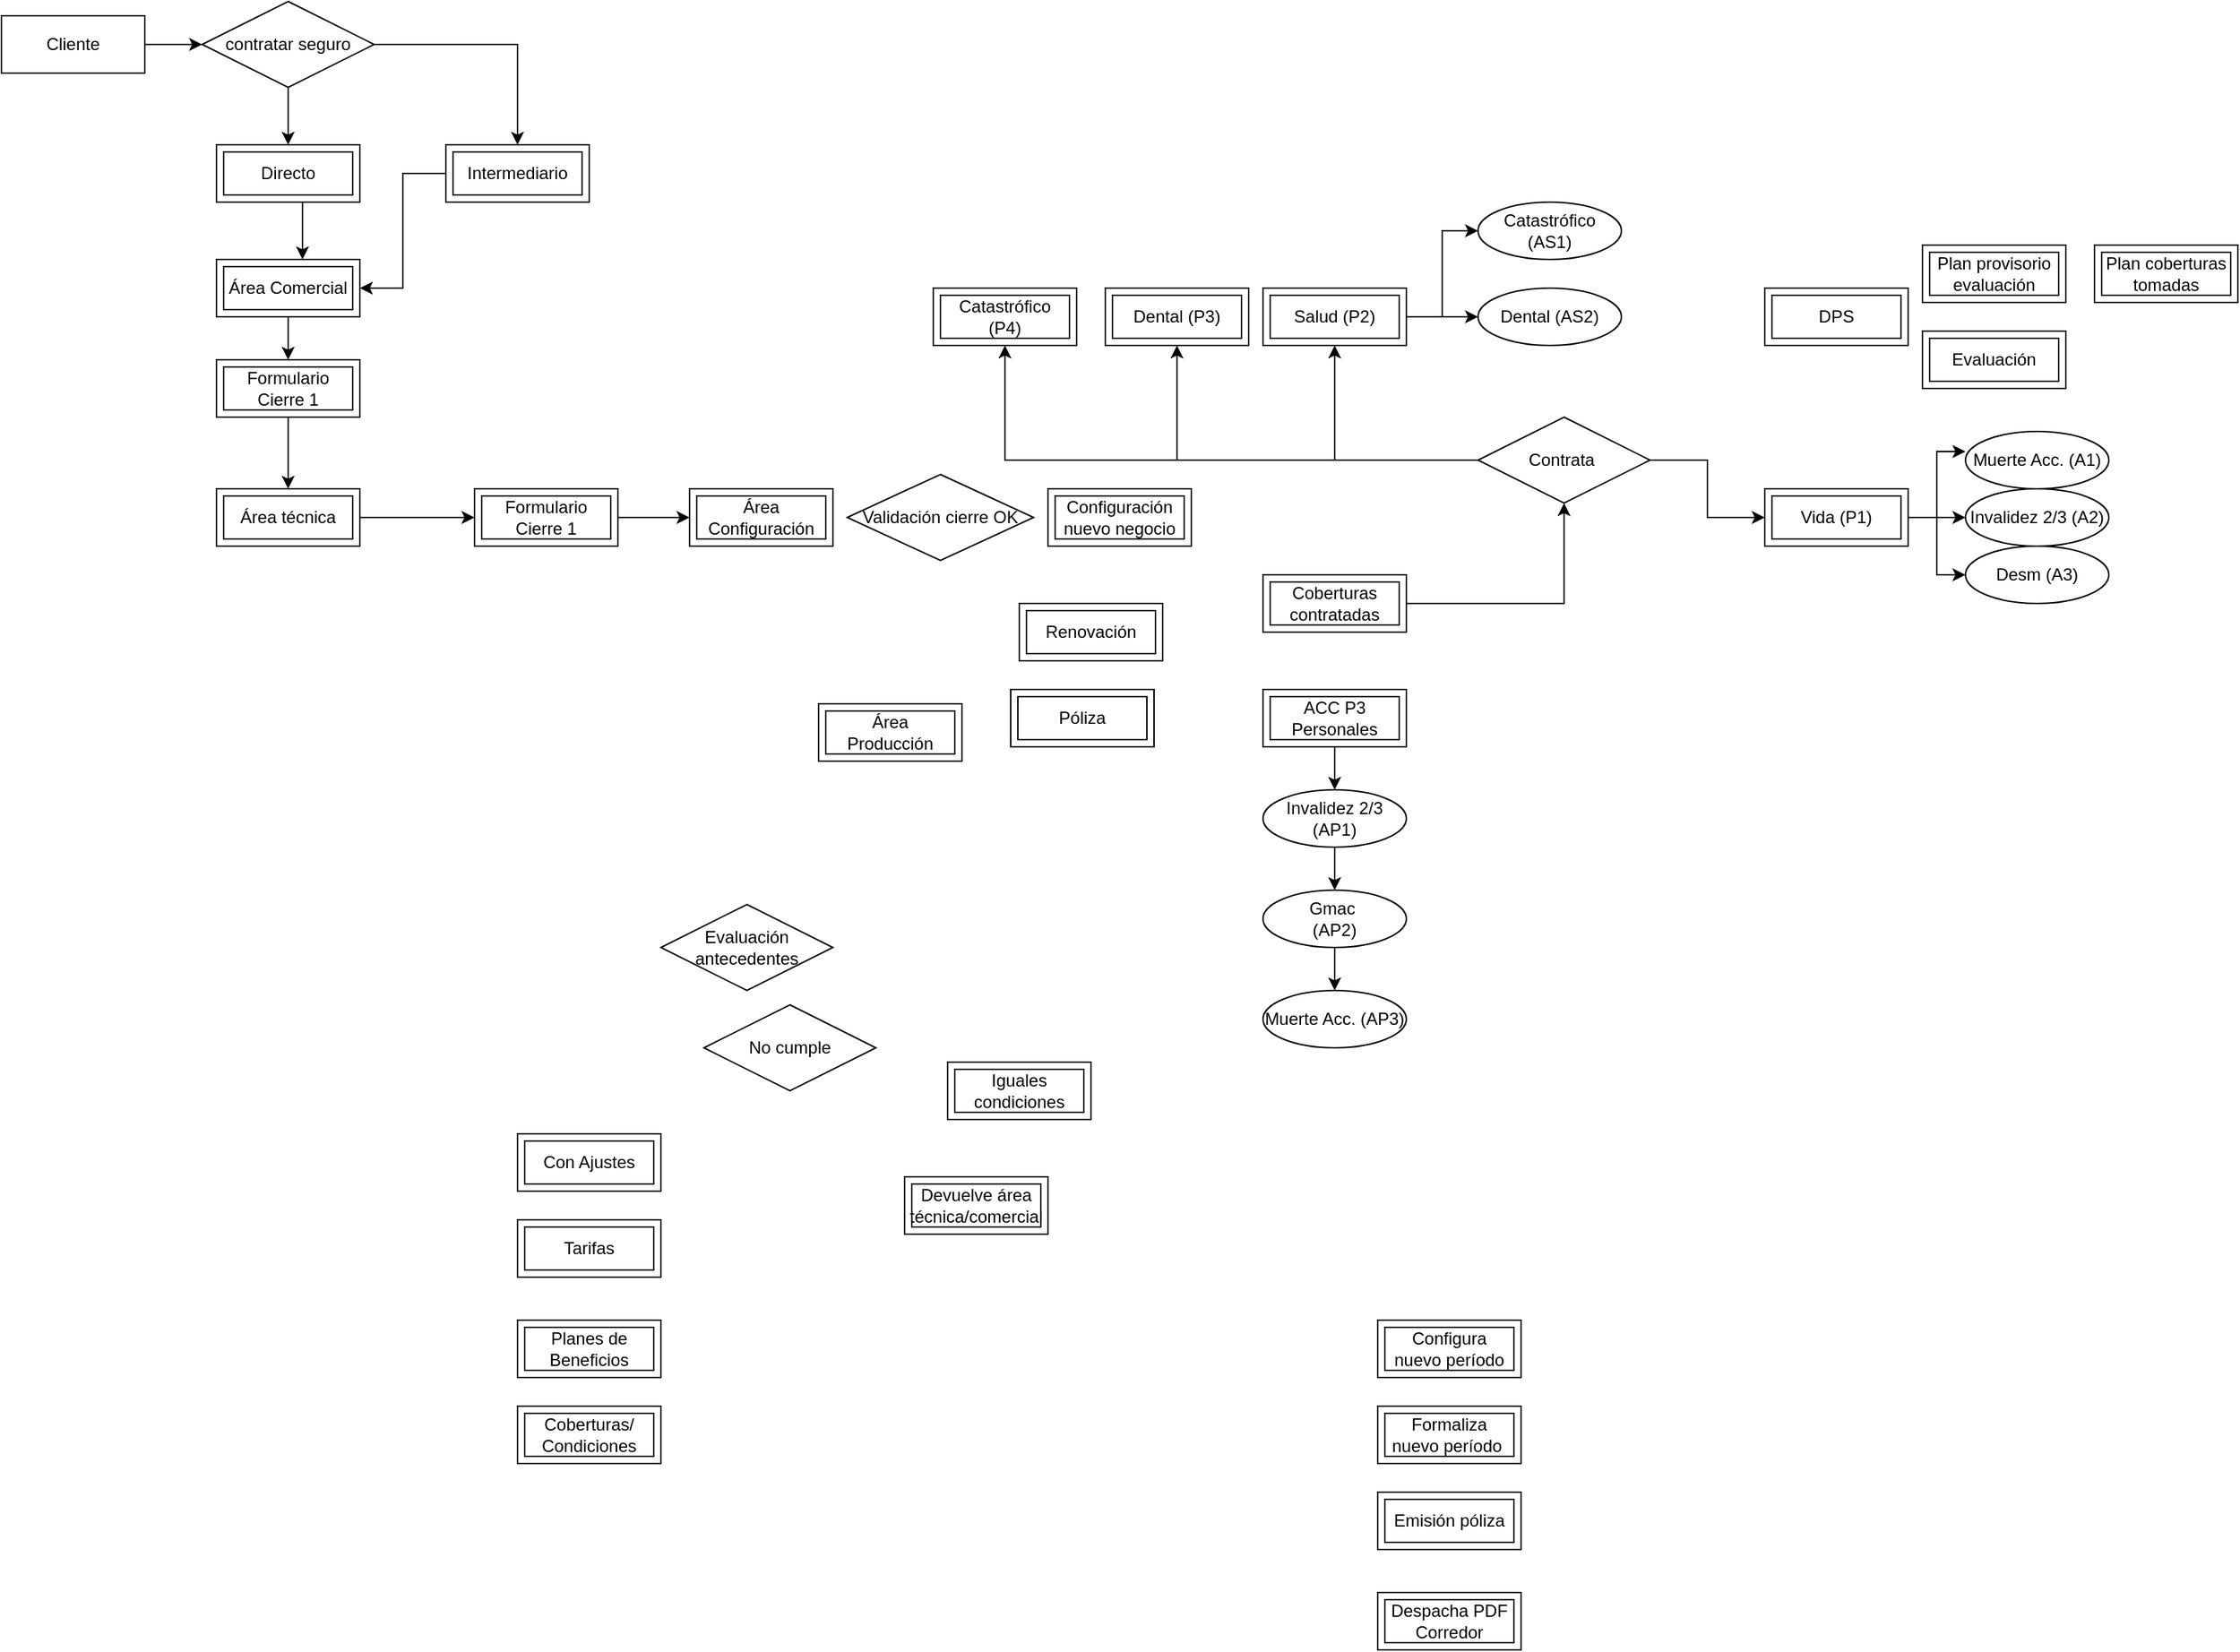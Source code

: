 <mxfile version="26.2.14">
  <diagram name="Página-1" id="cGtZ0ZqcJ2M5ogD-BFSz">
    <mxGraphModel dx="1699" dy="1642" grid="1" gridSize="10" guides="1" tooltips="1" connect="1" arrows="1" fold="1" page="1" pageScale="1" pageWidth="827" pageHeight="1169" math="0" shadow="0">
      <root>
        <mxCell id="0" />
        <mxCell id="1" parent="0" />
        <mxCell id="OujCXUVkTaEfRvT8h6zp-46" value="" style="edgeStyle=orthogonalEdgeStyle;rounded=0;orthogonalLoop=1;jettySize=auto;html=1;" edge="1" parent="1" source="OujCXUVkTaEfRvT8h6zp-2" target="OujCXUVkTaEfRvT8h6zp-42">
          <mxGeometry relative="1" as="geometry" />
        </mxCell>
        <mxCell id="OujCXUVkTaEfRvT8h6zp-2" value="&lt;font style=&quot;vertical-align: inherit;&quot;&gt;&lt;font style=&quot;vertical-align: inherit;&quot;&gt;Cliente&lt;/font&gt;&lt;/font&gt;" style="whiteSpace=wrap;html=1;align=center;" vertex="1" parent="1">
          <mxGeometry x="-340" y="-370" width="100" height="40" as="geometry" />
        </mxCell>
        <mxCell id="OujCXUVkTaEfRvT8h6zp-3" value="&lt;font style=&quot;vertical-align: inherit;&quot;&gt;&lt;font style=&quot;vertical-align: inherit;&quot;&gt;Póliza&lt;/font&gt;&lt;/font&gt;" style="shape=ext;margin=3;double=1;whiteSpace=wrap;html=1;align=center;" vertex="1" parent="1">
          <mxGeometry x="364" y="100" width="100" height="40" as="geometry" />
        </mxCell>
        <mxCell id="OujCXUVkTaEfRvT8h6zp-4" value="&lt;font style=&quot;vertical-align: inherit;&quot;&gt;&lt;font style=&quot;vertical-align: inherit;&quot;&gt;Dental (P3)&lt;/font&gt;&lt;/font&gt;" style="shape=ext;margin=3;double=1;whiteSpace=wrap;html=1;align=center;" vertex="1" parent="1">
          <mxGeometry x="430" y="-180" width="100" height="40" as="geometry" />
        </mxCell>
        <mxCell id="OujCXUVkTaEfRvT8h6zp-74" value="" style="edgeStyle=orthogonalEdgeStyle;rounded=0;orthogonalLoop=1;jettySize=auto;html=1;" edge="1" parent="1" source="OujCXUVkTaEfRvT8h6zp-5" target="OujCXUVkTaEfRvT8h6zp-65">
          <mxGeometry relative="1" as="geometry" />
        </mxCell>
        <mxCell id="OujCXUVkTaEfRvT8h6zp-77" style="edgeStyle=orthogonalEdgeStyle;rounded=0;orthogonalLoop=1;jettySize=auto;html=1;entryX=0;entryY=0.5;entryDx=0;entryDy=0;" edge="1" parent="1" source="OujCXUVkTaEfRvT8h6zp-5" target="OujCXUVkTaEfRvT8h6zp-70">
          <mxGeometry relative="1" as="geometry" />
        </mxCell>
        <mxCell id="OujCXUVkTaEfRvT8h6zp-5" value="Vida (P1)" style="shape=ext;margin=3;double=1;whiteSpace=wrap;html=1;align=center;" vertex="1" parent="1">
          <mxGeometry x="890" y="-40" width="100" height="40" as="geometry" />
        </mxCell>
        <mxCell id="OujCXUVkTaEfRvT8h6zp-6" value="Catastrófico (P4)" style="shape=ext;margin=3;double=1;whiteSpace=wrap;html=1;align=center;" vertex="1" parent="1">
          <mxGeometry x="310" y="-180" width="100" height="40" as="geometry" />
        </mxCell>
        <mxCell id="OujCXUVkTaEfRvT8h6zp-78" value="" style="edgeStyle=orthogonalEdgeStyle;rounded=0;orthogonalLoop=1;jettySize=auto;html=1;" edge="1" parent="1" source="OujCXUVkTaEfRvT8h6zp-7" target="OujCXUVkTaEfRvT8h6zp-67">
          <mxGeometry relative="1" as="geometry" />
        </mxCell>
        <mxCell id="OujCXUVkTaEfRvT8h6zp-79" style="edgeStyle=orthogonalEdgeStyle;rounded=0;orthogonalLoop=1;jettySize=auto;html=1;entryX=0;entryY=0.5;entryDx=0;entryDy=0;" edge="1" parent="1" source="OujCXUVkTaEfRvT8h6zp-7" target="OujCXUVkTaEfRvT8h6zp-68">
          <mxGeometry relative="1" as="geometry" />
        </mxCell>
        <mxCell id="OujCXUVkTaEfRvT8h6zp-7" value="&lt;font style=&quot;vertical-align: inherit;&quot;&gt;&lt;font style=&quot;vertical-align: inherit;&quot;&gt;Salud (P2)&lt;/font&gt;&lt;/font&gt;" style="shape=ext;margin=3;double=1;whiteSpace=wrap;html=1;align=center;" vertex="1" parent="1">
          <mxGeometry x="540" y="-180" width="100" height="40" as="geometry" />
        </mxCell>
        <mxCell id="OujCXUVkTaEfRvT8h6zp-91" value="" style="edgeStyle=orthogonalEdgeStyle;rounded=0;orthogonalLoop=1;jettySize=auto;html=1;" edge="1" parent="1" source="OujCXUVkTaEfRvT8h6zp-12" target="OujCXUVkTaEfRvT8h6zp-66">
          <mxGeometry relative="1" as="geometry" />
        </mxCell>
        <mxCell id="OujCXUVkTaEfRvT8h6zp-12" value="ACC P3 Personales" style="shape=ext;margin=3;double=1;whiteSpace=wrap;html=1;align=center;" vertex="1" parent="1">
          <mxGeometry x="540" y="100" width="100" height="40" as="geometry" />
        </mxCell>
        <mxCell id="OujCXUVkTaEfRvT8h6zp-15" value="DPS" style="shape=ext;margin=3;double=1;whiteSpace=wrap;html=1;align=center;" vertex="1" parent="1">
          <mxGeometry x="890" y="-180" width="100" height="40" as="geometry" />
        </mxCell>
        <mxCell id="OujCXUVkTaEfRvT8h6zp-16" value="Evaluación" style="shape=ext;margin=3;double=1;whiteSpace=wrap;html=1;align=center;" vertex="1" parent="1">
          <mxGeometry x="1000" y="-150" width="100" height="40" as="geometry" />
        </mxCell>
        <mxCell id="OujCXUVkTaEfRvT8h6zp-17" value="Plan provisorio evaluación" style="shape=ext;margin=3;double=1;whiteSpace=wrap;html=1;align=center;" vertex="1" parent="1">
          <mxGeometry x="1000" y="-210" width="100" height="40" as="geometry" />
        </mxCell>
        <mxCell id="OujCXUVkTaEfRvT8h6zp-18" value="Plan coberturas tomadas" style="shape=ext;margin=3;double=1;whiteSpace=wrap;html=1;align=center;" vertex="1" parent="1">
          <mxGeometry x="1120" y="-210" width="100" height="40" as="geometry" />
        </mxCell>
        <mxCell id="OujCXUVkTaEfRvT8h6zp-19" value="Renovación" style="shape=ext;margin=3;double=1;whiteSpace=wrap;html=1;align=center;" vertex="1" parent="1">
          <mxGeometry x="370" y="40" width="100" height="40" as="geometry" />
        </mxCell>
        <mxCell id="OujCXUVkTaEfRvT8h6zp-23" value="Iguales condiciones" style="shape=ext;margin=3;double=1;whiteSpace=wrap;html=1;align=center;" vertex="1" parent="1">
          <mxGeometry x="320" y="360" width="100" height="40" as="geometry" />
        </mxCell>
        <mxCell id="OujCXUVkTaEfRvT8h6zp-24" value="Con Ajustes" style="shape=ext;margin=3;double=1;whiteSpace=wrap;html=1;align=center;" vertex="1" parent="1">
          <mxGeometry x="20" y="410" width="100" height="40" as="geometry" />
        </mxCell>
        <mxCell id="OujCXUVkTaEfRvT8h6zp-25" value="Coberturas/&lt;div&gt;Condiciones&lt;/div&gt;" style="shape=ext;margin=3;double=1;whiteSpace=wrap;html=1;align=center;" vertex="1" parent="1">
          <mxGeometry x="20" y="600" width="100" height="40" as="geometry" />
        </mxCell>
        <mxCell id="OujCXUVkTaEfRvT8h6zp-26" value="Planes de Beneficios" style="shape=ext;margin=3;double=1;whiteSpace=wrap;html=1;align=center;" vertex="1" parent="1">
          <mxGeometry x="20" y="540" width="100" height="40" as="geometry" />
        </mxCell>
        <mxCell id="OujCXUVkTaEfRvT8h6zp-27" value="Tarifas" style="shape=ext;margin=3;double=1;whiteSpace=wrap;html=1;align=center;" vertex="1" parent="1">
          <mxGeometry x="20" y="470" width="100" height="40" as="geometry" />
        </mxCell>
        <mxCell id="OujCXUVkTaEfRvT8h6zp-28" value="Formaliza nuevo período&amp;nbsp;" style="shape=ext;margin=3;double=1;whiteSpace=wrap;html=1;align=center;" vertex="1" parent="1">
          <mxGeometry x="620" y="600" width="100" height="40" as="geometry" />
        </mxCell>
        <mxCell id="OujCXUVkTaEfRvT8h6zp-29" value="Configura nuevo período" style="shape=ext;margin=3;double=1;whiteSpace=wrap;html=1;align=center;" vertex="1" parent="1">
          <mxGeometry x="620" y="540" width="100" height="40" as="geometry" />
        </mxCell>
        <mxCell id="OujCXUVkTaEfRvT8h6zp-30" value="Emisión póliza" style="shape=ext;margin=3;double=1;whiteSpace=wrap;html=1;align=center;" vertex="1" parent="1">
          <mxGeometry x="620" y="660" width="100" height="40" as="geometry" />
        </mxCell>
        <mxCell id="OujCXUVkTaEfRvT8h6zp-31" value="Devuelve área técnica/comercial" style="shape=ext;margin=3;double=1;whiteSpace=wrap;html=1;align=center;" vertex="1" parent="1">
          <mxGeometry x="290" y="440" width="100" height="40" as="geometry" />
        </mxCell>
        <mxCell id="OujCXUVkTaEfRvT8h6zp-32" value="Despacha PDF Corredor" style="shape=ext;margin=3;double=1;whiteSpace=wrap;html=1;align=center;" vertex="1" parent="1">
          <mxGeometry x="620" y="730" width="100" height="40" as="geometry" />
        </mxCell>
        <mxCell id="OujCXUVkTaEfRvT8h6zp-81" value="" style="edgeStyle=orthogonalEdgeStyle;rounded=0;orthogonalLoop=1;jettySize=auto;html=1;" edge="1" parent="1" source="OujCXUVkTaEfRvT8h6zp-33" target="OujCXUVkTaEfRvT8h6zp-60">
          <mxGeometry relative="1" as="geometry" />
        </mxCell>
        <mxCell id="OujCXUVkTaEfRvT8h6zp-33" value="Formulario Cierre 1" style="shape=ext;margin=3;double=1;whiteSpace=wrap;html=1;align=center;" vertex="1" parent="1">
          <mxGeometry x="-10" y="-40" width="100" height="40" as="geometry" />
        </mxCell>
        <mxCell id="OujCXUVkTaEfRvT8h6zp-34" value="Evaluación antecedentes" style="shape=rhombus;perimeter=rhombusPerimeter;whiteSpace=wrap;html=1;align=center;" vertex="1" parent="1">
          <mxGeometry x="120" y="250" width="120" height="60" as="geometry" />
        </mxCell>
        <mxCell id="OujCXUVkTaEfRvT8h6zp-35" value="No cumple" style="shape=rhombus;perimeter=rhombusPerimeter;whiteSpace=wrap;html=1;align=center;" vertex="1" parent="1">
          <mxGeometry x="150" y="320" width="120" height="60" as="geometry" />
        </mxCell>
        <mxCell id="OujCXUVkTaEfRvT8h6zp-57" value="" style="edgeStyle=orthogonalEdgeStyle;rounded=0;orthogonalLoop=1;jettySize=auto;html=1;" edge="1" parent="1" source="OujCXUVkTaEfRvT8h6zp-37" target="OujCXUVkTaEfRvT8h6zp-44">
          <mxGeometry relative="1" as="geometry" />
        </mxCell>
        <mxCell id="OujCXUVkTaEfRvT8h6zp-37" value="Área Comercial" style="shape=ext;margin=3;double=1;whiteSpace=wrap;html=1;align=center;" vertex="1" parent="1">
          <mxGeometry x="-190" y="-200" width="100" height="40" as="geometry" />
        </mxCell>
        <mxCell id="OujCXUVkTaEfRvT8h6zp-59" value="" style="edgeStyle=orthogonalEdgeStyle;rounded=0;orthogonalLoop=1;jettySize=auto;html=1;" edge="1" parent="1" source="OujCXUVkTaEfRvT8h6zp-38" target="OujCXUVkTaEfRvT8h6zp-33">
          <mxGeometry relative="1" as="geometry" />
        </mxCell>
        <mxCell id="OujCXUVkTaEfRvT8h6zp-38" value="Área técnica" style="shape=ext;margin=3;double=1;whiteSpace=wrap;html=1;align=center;" vertex="1" parent="1">
          <mxGeometry x="-190" y="-40" width="100" height="40" as="geometry" />
        </mxCell>
        <mxCell id="OujCXUVkTaEfRvT8h6zp-54" value="" style="edgeStyle=orthogonalEdgeStyle;rounded=0;orthogonalLoop=1;jettySize=auto;html=1;" edge="1" parent="1" source="OujCXUVkTaEfRvT8h6zp-39" target="OujCXUVkTaEfRvT8h6zp-37">
          <mxGeometry relative="1" as="geometry">
            <Array as="points">
              <mxPoint x="-130" y="-230" />
              <mxPoint x="-130" y="-230" />
            </Array>
          </mxGeometry>
        </mxCell>
        <mxCell id="OujCXUVkTaEfRvT8h6zp-39" value="Directo" style="shape=ext;margin=3;double=1;whiteSpace=wrap;html=1;align=center;" vertex="1" parent="1">
          <mxGeometry x="-190" y="-280" width="100" height="40" as="geometry" />
        </mxCell>
        <mxCell id="OujCXUVkTaEfRvT8h6zp-56" style="edgeStyle=orthogonalEdgeStyle;rounded=0;orthogonalLoop=1;jettySize=auto;html=1;entryX=1;entryY=0.5;entryDx=0;entryDy=0;" edge="1" parent="1" source="OujCXUVkTaEfRvT8h6zp-40" target="OujCXUVkTaEfRvT8h6zp-37">
          <mxGeometry relative="1" as="geometry" />
        </mxCell>
        <mxCell id="OujCXUVkTaEfRvT8h6zp-40" value="Intermediario" style="shape=ext;margin=3;double=1;whiteSpace=wrap;html=1;align=center;" vertex="1" parent="1">
          <mxGeometry x="-30" y="-280" width="100" height="40" as="geometry" />
        </mxCell>
        <mxCell id="OujCXUVkTaEfRvT8h6zp-41" value="Área Producción" style="shape=ext;margin=3;double=1;whiteSpace=wrap;html=1;align=center;" vertex="1" parent="1">
          <mxGeometry x="230" y="110" width="100" height="40" as="geometry" />
        </mxCell>
        <mxCell id="OujCXUVkTaEfRvT8h6zp-47" value="" style="edgeStyle=orthogonalEdgeStyle;rounded=0;orthogonalLoop=1;jettySize=auto;html=1;" edge="1" parent="1" source="OujCXUVkTaEfRvT8h6zp-42" target="OujCXUVkTaEfRvT8h6zp-39">
          <mxGeometry relative="1" as="geometry" />
        </mxCell>
        <mxCell id="OujCXUVkTaEfRvT8h6zp-50" value="" style="edgeStyle=orthogonalEdgeStyle;rounded=0;orthogonalLoop=1;jettySize=auto;html=1;" edge="1" parent="1" source="OujCXUVkTaEfRvT8h6zp-42" target="OujCXUVkTaEfRvT8h6zp-40">
          <mxGeometry relative="1" as="geometry" />
        </mxCell>
        <mxCell id="OujCXUVkTaEfRvT8h6zp-42" value="contratar seguro" style="shape=rhombus;perimeter=rhombusPerimeter;whiteSpace=wrap;html=1;align=center;" vertex="1" parent="1">
          <mxGeometry x="-200" y="-380" width="120" height="60" as="geometry" />
        </mxCell>
        <mxCell id="OujCXUVkTaEfRvT8h6zp-58" value="" style="edgeStyle=orthogonalEdgeStyle;rounded=0;orthogonalLoop=1;jettySize=auto;html=1;" edge="1" parent="1" source="OujCXUVkTaEfRvT8h6zp-44" target="OujCXUVkTaEfRvT8h6zp-38">
          <mxGeometry relative="1" as="geometry" />
        </mxCell>
        <mxCell id="OujCXUVkTaEfRvT8h6zp-44" value="Formulario Cierre 1" style="shape=ext;margin=3;double=1;whiteSpace=wrap;html=1;align=center;" vertex="1" parent="1">
          <mxGeometry x="-190" y="-130" width="100" height="40" as="geometry" />
        </mxCell>
        <mxCell id="OujCXUVkTaEfRvT8h6zp-60" value="Área Configuración" style="shape=ext;margin=3;double=1;whiteSpace=wrap;html=1;align=center;" vertex="1" parent="1">
          <mxGeometry x="140" y="-40" width="100" height="40" as="geometry" />
        </mxCell>
        <mxCell id="OujCXUVkTaEfRvT8h6zp-61" value="Validación cierre OK" style="shape=rhombus;perimeter=rhombusPerimeter;whiteSpace=wrap;html=1;align=center;" vertex="1" parent="1">
          <mxGeometry x="250" y="-50" width="130" height="60" as="geometry" />
        </mxCell>
        <mxCell id="OujCXUVkTaEfRvT8h6zp-63" value="Muerte Acc. (A1)" style="ellipse;whiteSpace=wrap;html=1;align=center;" vertex="1" parent="1">
          <mxGeometry x="1030" y="-80" width="100" height="40" as="geometry" />
        </mxCell>
        <mxCell id="OujCXUVkTaEfRvT8h6zp-64" value="Muerte Acc. (AP3)" style="ellipse;whiteSpace=wrap;html=1;align=center;" vertex="1" parent="1">
          <mxGeometry x="540" y="310" width="100" height="40" as="geometry" />
        </mxCell>
        <mxCell id="OujCXUVkTaEfRvT8h6zp-65" value="Invalidez 2/3 (A2)" style="ellipse;whiteSpace=wrap;html=1;align=center;" vertex="1" parent="1">
          <mxGeometry x="1030" y="-40" width="100" height="40" as="geometry" />
        </mxCell>
        <mxCell id="OujCXUVkTaEfRvT8h6zp-92" value="" style="edgeStyle=orthogonalEdgeStyle;rounded=0;orthogonalLoop=1;jettySize=auto;html=1;" edge="1" parent="1" source="OujCXUVkTaEfRvT8h6zp-66" target="OujCXUVkTaEfRvT8h6zp-71">
          <mxGeometry relative="1" as="geometry" />
        </mxCell>
        <mxCell id="OujCXUVkTaEfRvT8h6zp-66" value="Invalidez 2/3 (AP1)" style="ellipse;whiteSpace=wrap;html=1;align=center;" vertex="1" parent="1">
          <mxGeometry x="540" y="170" width="100" height="40" as="geometry" />
        </mxCell>
        <mxCell id="OujCXUVkTaEfRvT8h6zp-67" value="Dental (AS2)" style="ellipse;whiteSpace=wrap;html=1;align=center;" vertex="1" parent="1">
          <mxGeometry x="690" y="-180" width="100" height="40" as="geometry" />
        </mxCell>
        <mxCell id="OujCXUVkTaEfRvT8h6zp-68" value="Catastrófico (AS1)" style="ellipse;whiteSpace=wrap;html=1;align=center;" vertex="1" parent="1">
          <mxGeometry x="690" y="-240" width="100" height="40" as="geometry" />
        </mxCell>
        <mxCell id="OujCXUVkTaEfRvT8h6zp-70" value="Desm (A3)" style="ellipse;whiteSpace=wrap;html=1;align=center;" vertex="1" parent="1">
          <mxGeometry x="1030" width="100" height="40" as="geometry" />
        </mxCell>
        <mxCell id="OujCXUVkTaEfRvT8h6zp-93" value="" style="edgeStyle=orthogonalEdgeStyle;rounded=0;orthogonalLoop=1;jettySize=auto;html=1;" edge="1" parent="1" source="OujCXUVkTaEfRvT8h6zp-71" target="OujCXUVkTaEfRvT8h6zp-64">
          <mxGeometry relative="1" as="geometry" />
        </mxCell>
        <mxCell id="OujCXUVkTaEfRvT8h6zp-71" value="Gmac&amp;nbsp;&lt;div&gt;(AP2)&lt;/div&gt;" style="ellipse;whiteSpace=wrap;html=1;align=center;" vertex="1" parent="1">
          <mxGeometry x="540" y="240" width="100" height="40" as="geometry" />
        </mxCell>
        <mxCell id="OujCXUVkTaEfRvT8h6zp-72" style="edgeStyle=orthogonalEdgeStyle;rounded=0;orthogonalLoop=1;jettySize=auto;html=1;exitX=0.5;exitY=1;exitDx=0;exitDy=0;" edge="1" parent="1" source="OujCXUVkTaEfRvT8h6zp-64" target="OujCXUVkTaEfRvT8h6zp-64">
          <mxGeometry relative="1" as="geometry" />
        </mxCell>
        <mxCell id="OujCXUVkTaEfRvT8h6zp-76" style="edgeStyle=orthogonalEdgeStyle;rounded=0;orthogonalLoop=1;jettySize=auto;html=1;entryX=0;entryY=0.35;entryDx=0;entryDy=0;entryPerimeter=0;" edge="1" parent="1" source="OujCXUVkTaEfRvT8h6zp-5" target="OujCXUVkTaEfRvT8h6zp-63">
          <mxGeometry relative="1" as="geometry" />
        </mxCell>
        <mxCell id="OujCXUVkTaEfRvT8h6zp-82" value="Configuración nuevo negocio" style="shape=ext;margin=3;double=1;whiteSpace=wrap;html=1;align=center;" vertex="1" parent="1">
          <mxGeometry x="390" y="-40" width="100" height="40" as="geometry" />
        </mxCell>
        <mxCell id="OujCXUVkTaEfRvT8h6zp-97" style="edgeStyle=orthogonalEdgeStyle;rounded=0;orthogonalLoop=1;jettySize=auto;html=1;" edge="1" parent="1" source="OujCXUVkTaEfRvT8h6zp-83" target="OujCXUVkTaEfRvT8h6zp-84">
          <mxGeometry relative="1" as="geometry" />
        </mxCell>
        <mxCell id="OujCXUVkTaEfRvT8h6zp-83" value="Coberturas contratadas" style="shape=ext;margin=3;double=1;whiteSpace=wrap;html=1;align=center;" vertex="1" parent="1">
          <mxGeometry x="540" y="20" width="100" height="40" as="geometry" />
        </mxCell>
        <mxCell id="OujCXUVkTaEfRvT8h6zp-88" value="" style="edgeStyle=orthogonalEdgeStyle;rounded=0;orthogonalLoop=1;jettySize=auto;html=1;" edge="1" parent="1" source="OujCXUVkTaEfRvT8h6zp-84" target="OujCXUVkTaEfRvT8h6zp-5">
          <mxGeometry relative="1" as="geometry" />
        </mxCell>
        <mxCell id="OujCXUVkTaEfRvT8h6zp-98" style="edgeStyle=orthogonalEdgeStyle;rounded=0;orthogonalLoop=1;jettySize=auto;html=1;entryX=0.5;entryY=1;entryDx=0;entryDy=0;" edge="1" parent="1" source="OujCXUVkTaEfRvT8h6zp-84" target="OujCXUVkTaEfRvT8h6zp-7">
          <mxGeometry relative="1" as="geometry" />
        </mxCell>
        <mxCell id="OujCXUVkTaEfRvT8h6zp-99" style="edgeStyle=orthogonalEdgeStyle;rounded=0;orthogonalLoop=1;jettySize=auto;html=1;entryX=0.5;entryY=1;entryDx=0;entryDy=0;" edge="1" parent="1" source="OujCXUVkTaEfRvT8h6zp-84" target="OujCXUVkTaEfRvT8h6zp-4">
          <mxGeometry relative="1" as="geometry" />
        </mxCell>
        <mxCell id="OujCXUVkTaEfRvT8h6zp-100" style="edgeStyle=orthogonalEdgeStyle;rounded=0;orthogonalLoop=1;jettySize=auto;html=1;entryX=0.5;entryY=1;entryDx=0;entryDy=0;" edge="1" parent="1" source="OujCXUVkTaEfRvT8h6zp-84" target="OujCXUVkTaEfRvT8h6zp-6">
          <mxGeometry relative="1" as="geometry" />
        </mxCell>
        <mxCell id="OujCXUVkTaEfRvT8h6zp-84" value="Contrata&amp;nbsp;" style="shape=rhombus;perimeter=rhombusPerimeter;whiteSpace=wrap;html=1;align=center;" vertex="1" parent="1">
          <mxGeometry x="690" y="-90" width="120" height="60" as="geometry" />
        </mxCell>
      </root>
    </mxGraphModel>
  </diagram>
</mxfile>
